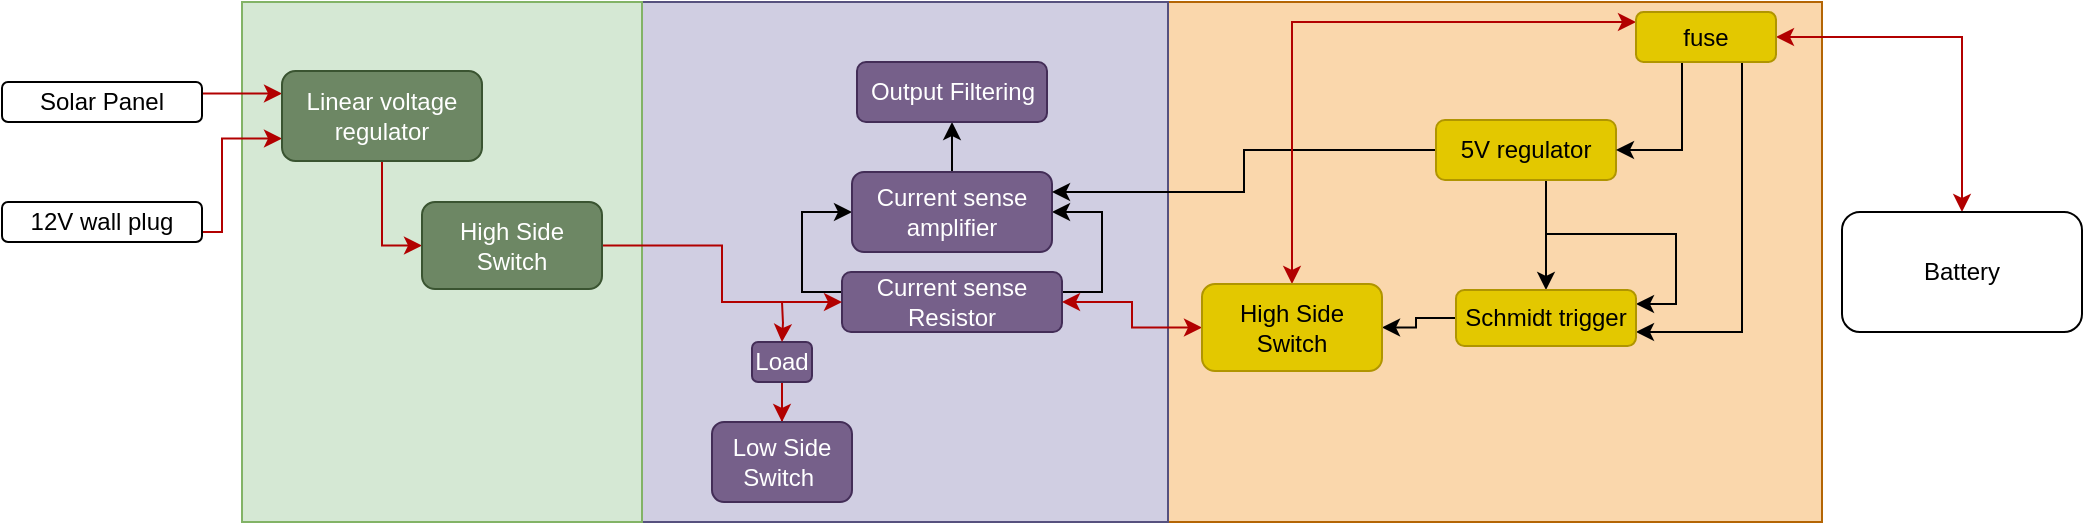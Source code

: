 <mxfile version="14.9.6" type="device"><diagram id="bAuBThYh5OqNiGZn769c" name="Page-1"><mxGraphModel dx="1422" dy="814" grid="1" gridSize="10" guides="1" tooltips="1" connect="1" arrows="1" fold="1" page="1" pageScale="1" pageWidth="827" pageHeight="1169" background="#ffffff" math="0" shadow="0"><root><mxCell id="0"/><mxCell id="1" parent="0"/><mxCell id="pWrCio_gJ_zPnVX1U6Mo-20" value="" style="rounded=0;whiteSpace=wrap;html=1;fillColor=#fad7ac;strokeColor=#b46504;" parent="1" vertex="1"><mxGeometry x="623" y="90" width="327" height="260" as="geometry"/></mxCell><mxCell id="pWrCio_gJ_zPnVX1U6Mo-40" value="" style="rounded=0;whiteSpace=wrap;html=1;fillColor=#d0cee2;strokeColor=#56517e;" parent="1" vertex="1"><mxGeometry x="350" y="90" width="273" height="260" as="geometry"/></mxCell><mxCell id="IMoHKt1oltqs0ceAMahf-4" style="edgeStyle=orthogonalEdgeStyle;rounded=0;orthogonalLoop=1;jettySize=auto;html=1;entryX=0;entryY=0.5;entryDx=0;entryDy=0;" parent="1" source="IMoHKt1oltqs0ceAMahf-2" target="IMoHKt1oltqs0ceAMahf-3" edge="1"><mxGeometry relative="1" as="geometry"><Array as="points"><mxPoint x="440" y="235"/><mxPoint x="440" y="195"/></Array></mxGeometry></mxCell><mxCell id="IMoHKt1oltqs0ceAMahf-5" style="edgeStyle=orthogonalEdgeStyle;rounded=0;orthogonalLoop=1;jettySize=auto;html=1;entryX=1;entryY=0.5;entryDx=0;entryDy=0;" parent="1" edge="1"><mxGeometry relative="1" as="geometry"><mxPoint x="570" y="235" as="sourcePoint"/><mxPoint x="565" y="195" as="targetPoint"/><Array as="points"><mxPoint x="590" y="235"/><mxPoint x="590" y="195"/></Array></mxGeometry></mxCell><mxCell id="IMoHKt1oltqs0ceAMahf-2" value="Current sense Resistor" style="rounded=1;whiteSpace=wrap;html=1;fillColor=#76608a;strokeColor=#432D57;fontColor=#ffffff;" parent="1" vertex="1"><mxGeometry x="460" y="225" width="110" height="30" as="geometry"/></mxCell><mxCell id="pWrCio_gJ_zPnVX1U6Mo-33" value="" style="edgeStyle=orthogonalEdgeStyle;rounded=0;orthogonalLoop=1;jettySize=auto;html=1;" parent="1" source="IMoHKt1oltqs0ceAMahf-3" target="pWrCio_gJ_zPnVX1U6Mo-32" edge="1"><mxGeometry relative="1" as="geometry"/></mxCell><mxCell id="IMoHKt1oltqs0ceAMahf-3" value="Current sense amplifier" style="rounded=1;whiteSpace=wrap;html=1;fillColor=#76608a;strokeColor=#432D57;fontColor=#ffffff;" parent="1" vertex="1"><mxGeometry x="465" y="175" width="100" height="40" as="geometry"/></mxCell><mxCell id="IMoHKt1oltqs0ceAMahf-6" value="" style="rounded=0;whiteSpace=wrap;html=1;fillColor=#d5e8d4;strokeColor=#82b366;" parent="1" vertex="1"><mxGeometry x="160" y="90" width="200" height="260" as="geometry"/></mxCell><mxCell id="IMoHKt1oltqs0ceAMahf-12" style="rounded=0;orthogonalLoop=1;jettySize=auto;html=1;entryX=0.5;entryY=0;entryDx=0;entryDy=0;fillColor=#e51400;strokeColor=#B20000;jumpSize=10;jumpStyle=none;strokeWidth=1;edgeStyle=orthogonalEdgeStyle;" parent="1" source="IMoHKt1oltqs0ceAMahf-9" target="IMoHKt1oltqs0ceAMahf-11" edge="1"><mxGeometry relative="1" as="geometry"/></mxCell><mxCell id="IMoHKt1oltqs0ceAMahf-9" value="Load" style="rounded=1;whiteSpace=wrap;html=1;fillColor=#76608a;strokeColor=#432D57;fontColor=#ffffff;" parent="1" vertex="1"><mxGeometry x="415" y="260" width="30" height="20" as="geometry"/></mxCell><mxCell id="IMoHKt1oltqs0ceAMahf-11" value="Low Side Switch&amp;nbsp;" style="rounded=1;whiteSpace=wrap;html=1;fillColor=#76608a;strokeColor=#432D57;fontColor=#ffffff;" parent="1" vertex="1"><mxGeometry x="395" y="300" width="70" height="40" as="geometry"/></mxCell><mxCell id="IMoHKt1oltqs0ceAMahf-34" value="" style="endArrow=classic;html=1;fillColor=#e51400;strokeColor=#B20000;jumpSize=10;jumpStyle=none;strokeWidth=1;edgeStyle=orthogonalEdgeStyle;" parent="1" edge="1"><mxGeometry width="50" height="50" relative="1" as="geometry"><mxPoint x="430" y="240" as="sourcePoint"/><mxPoint x="430" y="260" as="targetPoint"/></mxGeometry></mxCell><mxCell id="pWrCio_gJ_zPnVX1U6Mo-3" style="rounded=0;orthogonalLoop=1;jettySize=auto;html=1;entryX=0;entryY=0.25;entryDx=0;entryDy=0;fillColor=#e51400;strokeColor=#B20000;jumpSize=10;jumpStyle=none;strokeWidth=1;edgeStyle=orthogonalEdgeStyle;" parent="1" source="pWrCio_gJ_zPnVX1U6Mo-1" target="pWrCio_gJ_zPnVX1U6Mo-36" edge="1"><mxGeometry relative="1" as="geometry"><Array as="points"><mxPoint x="150" y="136"/></Array></mxGeometry></mxCell><mxCell id="pWrCio_gJ_zPnVX1U6Mo-1" value="Solar Panel" style="rounded=1;whiteSpace=wrap;html=1;" parent="1" vertex="1"><mxGeometry x="40" y="130" width="100" height="20" as="geometry"/></mxCell><mxCell id="pWrCio_gJ_zPnVX1U6Mo-4" style="rounded=0;orthogonalLoop=1;jettySize=auto;html=1;fillColor=#e51400;strokeColor=#B20000;jumpSize=10;jumpStyle=none;strokeWidth=1;edgeStyle=orthogonalEdgeStyle;entryX=0;entryY=0.75;entryDx=0;entryDy=0;" parent="1" source="pWrCio_gJ_zPnVX1U6Mo-2" target="pWrCio_gJ_zPnVX1U6Mo-36" edge="1"><mxGeometry relative="1" as="geometry"><Array as="points"><mxPoint x="150" y="205"/><mxPoint x="150" y="158"/></Array></mxGeometry></mxCell><mxCell id="pWrCio_gJ_zPnVX1U6Mo-2" value="12V wall plug" style="rounded=1;whiteSpace=wrap;html=1;" parent="1" vertex="1"><mxGeometry x="40" y="190" width="100" height="20" as="geometry"/></mxCell><mxCell id="pWrCio_gJ_zPnVX1U6Mo-21" style="edgeStyle=orthogonalEdgeStyle;rounded=0;orthogonalLoop=1;jettySize=auto;html=1;" parent="1" source="pWrCio_gJ_zPnVX1U6Mo-23" target="pWrCio_gJ_zPnVX1U6Mo-31" edge="1"><mxGeometry relative="1" as="geometry"><Array as="points"><mxPoint x="812" y="190"/><mxPoint x="812" y="190"/></Array></mxGeometry></mxCell><mxCell id="pWrCio_gJ_zPnVX1U6Mo-22" style="edgeStyle=orthogonalEdgeStyle;rounded=0;orthogonalLoop=1;jettySize=auto;html=1;entryX=1;entryY=0.25;entryDx=0;entryDy=0;" parent="1" source="pWrCio_gJ_zPnVX1U6Mo-23" target="pWrCio_gJ_zPnVX1U6Mo-31" edge="1"><mxGeometry relative="1" as="geometry"><Array as="points"><mxPoint x="812" y="206"/><mxPoint x="877" y="206"/><mxPoint x="877" y="241"/></Array></mxGeometry></mxCell><mxCell id="hx29Uu4UiHVO4n7H25XQ-16" style="edgeStyle=orthogonalEdgeStyle;rounded=0;orthogonalLoop=1;jettySize=auto;html=1;entryX=1;entryY=0.25;entryDx=0;entryDy=0;" edge="1" parent="1" source="pWrCio_gJ_zPnVX1U6Mo-23" target="IMoHKt1oltqs0ceAMahf-3"><mxGeometry relative="1" as="geometry"/></mxCell><mxCell id="pWrCio_gJ_zPnVX1U6Mo-23" value="5V regulator" style="rounded=1;whiteSpace=wrap;html=1;fillColor=#e3c800;strokeColor=#B09500;fontColor=#000000;" parent="1" vertex="1"><mxGeometry x="757" y="149" width="90" height="30" as="geometry"/></mxCell><mxCell id="pWrCio_gJ_zPnVX1U6Mo-43" style="edgeStyle=orthogonalEdgeStyle;rounded=0;jumpStyle=none;jumpSize=10;orthogonalLoop=1;jettySize=auto;html=1;entryX=1;entryY=0.5;entryDx=0;entryDy=0;startArrow=classic;startFill=1;endArrow=classic;endFill=1;strokeWidth=1;fillColor=#e51400;strokeColor=#B20000;exitX=0.5;exitY=0;exitDx=0;exitDy=0;" parent="1" source="pWrCio_gJ_zPnVX1U6Mo-25" target="pWrCio_gJ_zPnVX1U6Mo-28" edge="1"><mxGeometry relative="1" as="geometry"/></mxCell><mxCell id="pWrCio_gJ_zPnVX1U6Mo-25" value="Battery" style="rounded=1;whiteSpace=wrap;html=1;" parent="1" vertex="1"><mxGeometry x="960" y="195" width="120" height="60" as="geometry"/></mxCell><mxCell id="pWrCio_gJ_zPnVX1U6Mo-27" style="edgeStyle=orthogonalEdgeStyle;rounded=0;orthogonalLoop=1;jettySize=auto;html=1;entryX=1;entryY=0.75;entryDx=0;entryDy=0;" parent="1" source="pWrCio_gJ_zPnVX1U6Mo-28" target="pWrCio_gJ_zPnVX1U6Mo-31" edge="1"><mxGeometry relative="1" as="geometry"><Array as="points"><mxPoint x="910" y="157"/><mxPoint x="910" y="255"/></Array></mxGeometry></mxCell><mxCell id="pWrCio_gJ_zPnVX1U6Mo-35" style="rounded=0;orthogonalLoop=1;jettySize=auto;html=1;fillColor=#e51400;strokeColor=#B20000;jumpSize=10;jumpStyle=none;strokeWidth=1;edgeStyle=orthogonalEdgeStyle;startArrow=classic;startFill=1;" parent="1" source="pWrCio_gJ_zPnVX1U6Mo-28" target="pWrCio_gJ_zPnVX1U6Mo-30" edge="1"><mxGeometry relative="1" as="geometry"><Array as="points"><mxPoint x="685" y="100"/></Array></mxGeometry></mxCell><mxCell id="hx29Uu4UiHVO4n7H25XQ-1" style="edgeStyle=orthogonalEdgeStyle;rounded=0;orthogonalLoop=1;jettySize=auto;html=1;entryX=1;entryY=0.5;entryDx=0;entryDy=0;" edge="1" parent="1" source="pWrCio_gJ_zPnVX1U6Mo-28" target="pWrCio_gJ_zPnVX1U6Mo-23"><mxGeometry relative="1" as="geometry"><Array as="points"><mxPoint x="880" y="164"/></Array></mxGeometry></mxCell><mxCell id="pWrCio_gJ_zPnVX1U6Mo-28" value="fuse" style="rounded=1;whiteSpace=wrap;html=1;fillColor=#e3c800;strokeColor=#B09500;fontColor=#000000;" parent="1" vertex="1"><mxGeometry x="857" y="95" width="70" height="25" as="geometry"/></mxCell><mxCell id="pWrCio_gJ_zPnVX1U6Mo-29" value="" style="edgeStyle=orthogonalEdgeStyle;rounded=0;orthogonalLoop=1;jettySize=auto;html=1;" parent="1" source="pWrCio_gJ_zPnVX1U6Mo-31" target="pWrCio_gJ_zPnVX1U6Mo-30" edge="1"><mxGeometry relative="1" as="geometry"/></mxCell><mxCell id="pWrCio_gJ_zPnVX1U6Mo-42" style="edgeStyle=orthogonalEdgeStyle;rounded=0;jumpStyle=none;jumpSize=10;orthogonalLoop=1;jettySize=auto;html=1;entryX=1;entryY=0.5;entryDx=0;entryDy=0;strokeWidth=1;endArrow=classic;endFill=1;startArrow=classic;startFill=1;fillColor=#e51400;strokeColor=#B20000;" parent="1" source="pWrCio_gJ_zPnVX1U6Mo-30" target="IMoHKt1oltqs0ceAMahf-2" edge="1"><mxGeometry relative="1" as="geometry"/></mxCell><mxCell id="pWrCio_gJ_zPnVX1U6Mo-30" value="High Side Switch" style="whiteSpace=wrap;html=1;rounded=1;strokeColor=#B09500;fillColor=#e3c800;fontColor=#000000;" parent="1" vertex="1"><mxGeometry x="640" y="231" width="90" height="43.5" as="geometry"/></mxCell><mxCell id="pWrCio_gJ_zPnVX1U6Mo-31" value="Schmidt trigger" style="rounded=1;whiteSpace=wrap;html=1;fillColor=#e3c800;strokeColor=#B09500;fontColor=#000000;" parent="1" vertex="1"><mxGeometry x="767" y="234" width="90" height="28" as="geometry"/></mxCell><mxCell id="pWrCio_gJ_zPnVX1U6Mo-32" value="Output Filtering" style="whiteSpace=wrap;html=1;rounded=1;strokeColor=#432D57;fillColor=#76608a;fontColor=#ffffff;" parent="1" vertex="1"><mxGeometry x="467.5" y="120" width="95" height="30" as="geometry"/></mxCell><mxCell id="pWrCio_gJ_zPnVX1U6Mo-38" style="rounded=0;jumpStyle=none;jumpSize=10;orthogonalLoop=1;jettySize=auto;html=1;strokeWidth=1;edgeStyle=orthogonalEdgeStyle;entryX=0;entryY=0.5;entryDx=0;entryDy=0;fillColor=#e51400;strokeColor=#B20000;" parent="1" source="pWrCio_gJ_zPnVX1U6Mo-36" target="pWrCio_gJ_zPnVX1U6Mo-37" edge="1"><mxGeometry relative="1" as="geometry"/></mxCell><mxCell id="pWrCio_gJ_zPnVX1U6Mo-36" value="Linear voltage regulator" style="rounded=1;whiteSpace=wrap;html=1;fillColor=#6d8764;strokeColor=#3A5431;fontColor=#ffffff;" parent="1" vertex="1"><mxGeometry x="180" y="124.5" width="100" height="45" as="geometry"/></mxCell><mxCell id="pWrCio_gJ_zPnVX1U6Mo-39" style="edgeStyle=orthogonalEdgeStyle;rounded=0;jumpStyle=none;jumpSize=10;orthogonalLoop=1;jettySize=auto;html=1;entryX=0;entryY=0.5;entryDx=0;entryDy=0;strokeWidth=1;fillColor=#e51400;strokeColor=#B20000;" parent="1" source="pWrCio_gJ_zPnVX1U6Mo-37" target="IMoHKt1oltqs0ceAMahf-2" edge="1"><mxGeometry relative="1" as="geometry"/></mxCell><mxCell id="pWrCio_gJ_zPnVX1U6Mo-37" value="High Side Switch" style="whiteSpace=wrap;html=1;rounded=1;strokeColor=#3A5431;fillColor=#6d8764;fontColor=#ffffff;" parent="1" vertex="1"><mxGeometry x="250" y="190" width="90" height="43.5" as="geometry"/></mxCell></root></mxGraphModel></diagram></mxfile>